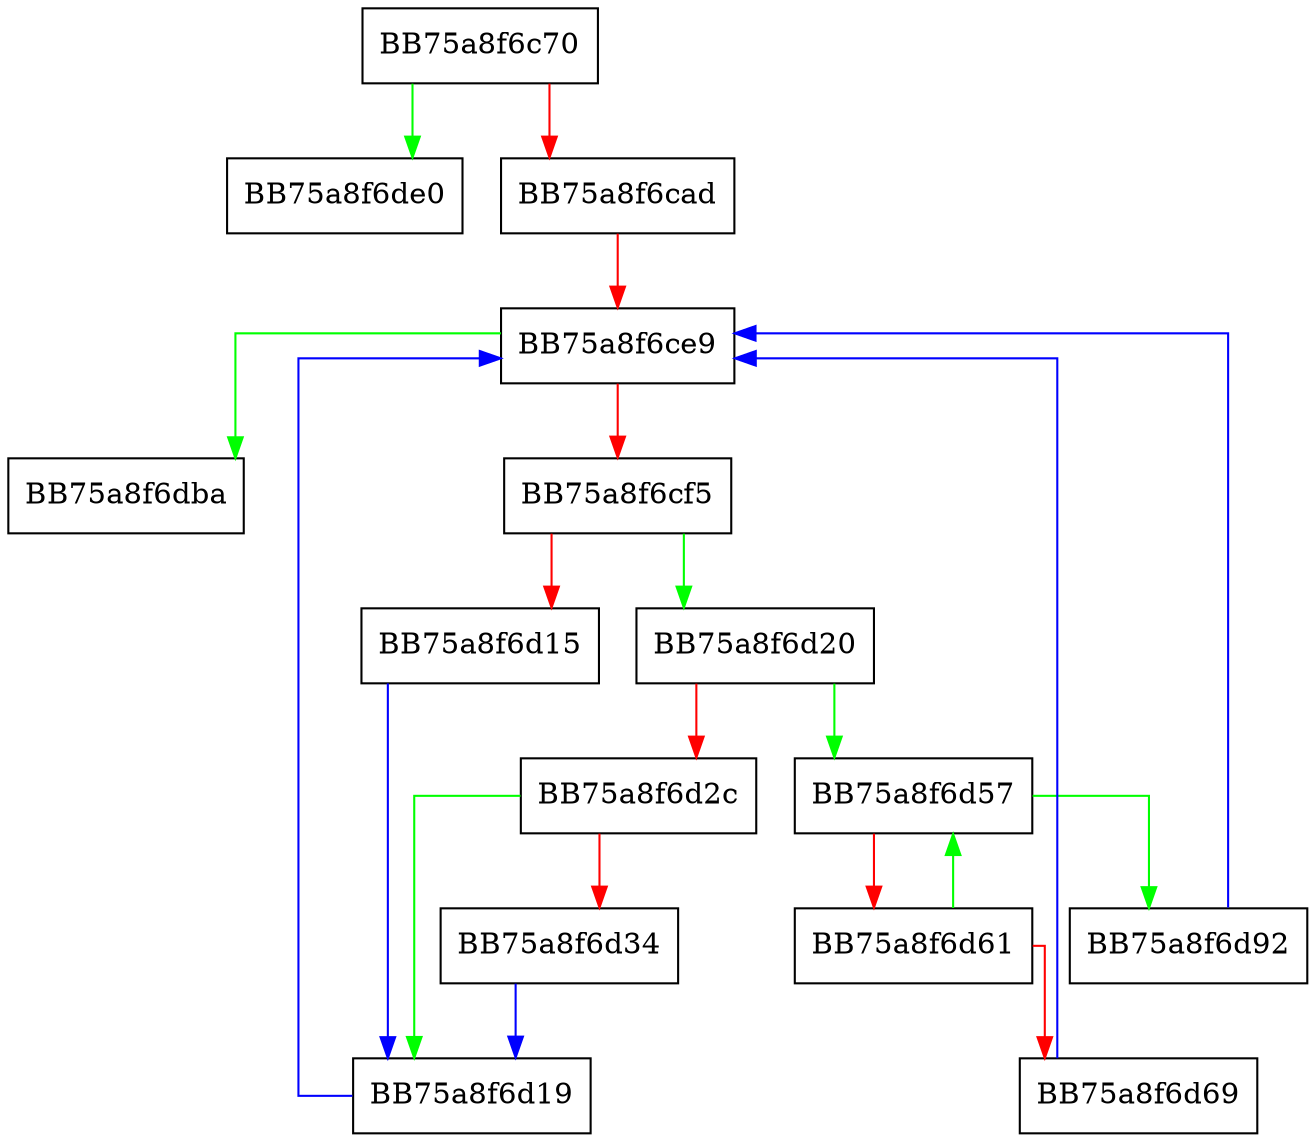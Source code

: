 digraph _Forced_rehash {
  node [shape="box"];
  graph [splines=ortho];
  BB75a8f6c70 -> BB75a8f6de0 [color="green"];
  BB75a8f6c70 -> BB75a8f6cad [color="red"];
  BB75a8f6cad -> BB75a8f6ce9 [color="red"];
  BB75a8f6ce9 -> BB75a8f6dba [color="green"];
  BB75a8f6ce9 -> BB75a8f6cf5 [color="red"];
  BB75a8f6cf5 -> BB75a8f6d20 [color="green"];
  BB75a8f6cf5 -> BB75a8f6d15 [color="red"];
  BB75a8f6d15 -> BB75a8f6d19 [color="blue"];
  BB75a8f6d19 -> BB75a8f6ce9 [color="blue"];
  BB75a8f6d20 -> BB75a8f6d57 [color="green"];
  BB75a8f6d20 -> BB75a8f6d2c [color="red"];
  BB75a8f6d2c -> BB75a8f6d19 [color="green"];
  BB75a8f6d2c -> BB75a8f6d34 [color="red"];
  BB75a8f6d34 -> BB75a8f6d19 [color="blue"];
  BB75a8f6d57 -> BB75a8f6d92 [color="green"];
  BB75a8f6d57 -> BB75a8f6d61 [color="red"];
  BB75a8f6d61 -> BB75a8f6d57 [color="green"];
  BB75a8f6d61 -> BB75a8f6d69 [color="red"];
  BB75a8f6d69 -> BB75a8f6ce9 [color="blue"];
  BB75a8f6d92 -> BB75a8f6ce9 [color="blue"];
}